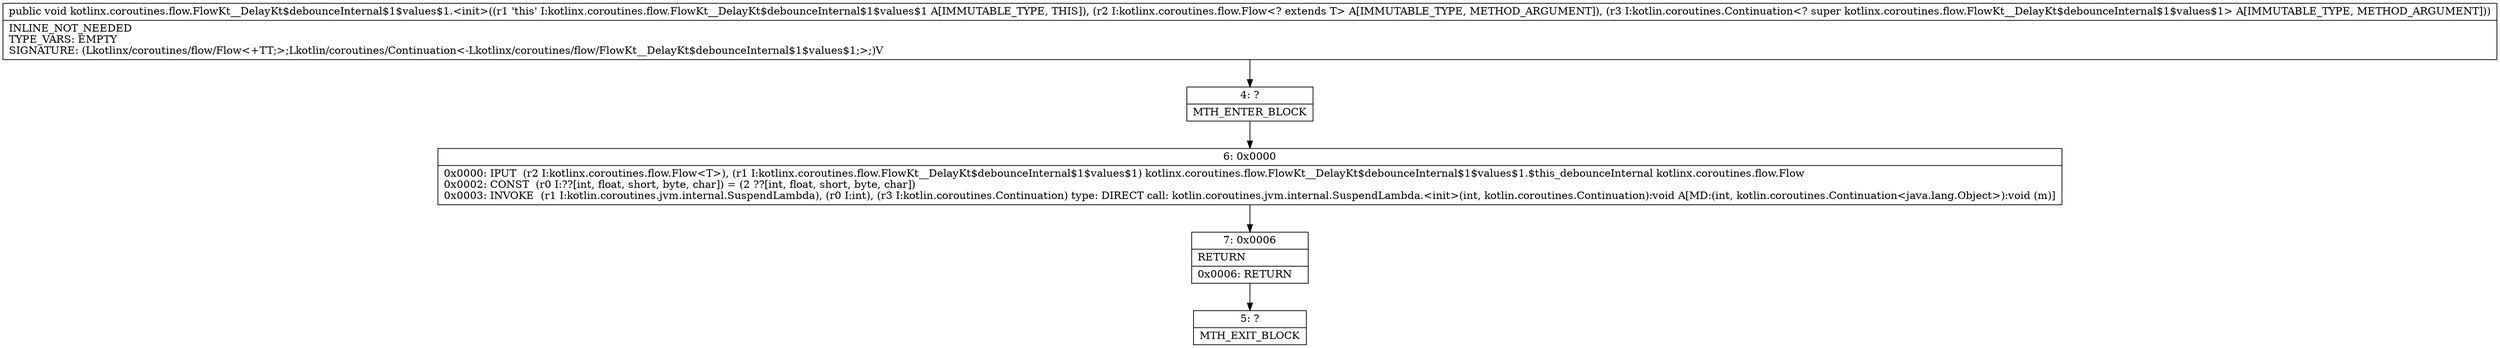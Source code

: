 digraph "CFG forkotlinx.coroutines.flow.FlowKt__DelayKt$debounceInternal$1$values$1.\<init\>(Lkotlinx\/coroutines\/flow\/Flow;Lkotlin\/coroutines\/Continuation;)V" {
Node_4 [shape=record,label="{4\:\ ?|MTH_ENTER_BLOCK\l}"];
Node_6 [shape=record,label="{6\:\ 0x0000|0x0000: IPUT  (r2 I:kotlinx.coroutines.flow.Flow\<T\>), (r1 I:kotlinx.coroutines.flow.FlowKt__DelayKt$debounceInternal$1$values$1) kotlinx.coroutines.flow.FlowKt__DelayKt$debounceInternal$1$values$1.$this_debounceInternal kotlinx.coroutines.flow.Flow \l0x0002: CONST  (r0 I:??[int, float, short, byte, char]) = (2 ??[int, float, short, byte, char]) \l0x0003: INVOKE  (r1 I:kotlin.coroutines.jvm.internal.SuspendLambda), (r0 I:int), (r3 I:kotlin.coroutines.Continuation) type: DIRECT call: kotlin.coroutines.jvm.internal.SuspendLambda.\<init\>(int, kotlin.coroutines.Continuation):void A[MD:(int, kotlin.coroutines.Continuation\<java.lang.Object\>):void (m)]\l}"];
Node_7 [shape=record,label="{7\:\ 0x0006|RETURN\l|0x0006: RETURN   \l}"];
Node_5 [shape=record,label="{5\:\ ?|MTH_EXIT_BLOCK\l}"];
MethodNode[shape=record,label="{public void kotlinx.coroutines.flow.FlowKt__DelayKt$debounceInternal$1$values$1.\<init\>((r1 'this' I:kotlinx.coroutines.flow.FlowKt__DelayKt$debounceInternal$1$values$1 A[IMMUTABLE_TYPE, THIS]), (r2 I:kotlinx.coroutines.flow.Flow\<? extends T\> A[IMMUTABLE_TYPE, METHOD_ARGUMENT]), (r3 I:kotlin.coroutines.Continuation\<? super kotlinx.coroutines.flow.FlowKt__DelayKt$debounceInternal$1$values$1\> A[IMMUTABLE_TYPE, METHOD_ARGUMENT]))  | INLINE_NOT_NEEDED\lTYPE_VARS: EMPTY\lSIGNATURE: (Lkotlinx\/coroutines\/flow\/Flow\<+TT;\>;Lkotlin\/coroutines\/Continuation\<\-Lkotlinx\/coroutines\/flow\/FlowKt__DelayKt$debounceInternal$1$values$1;\>;)V\l}"];
MethodNode -> Node_4;Node_4 -> Node_6;
Node_6 -> Node_7;
Node_7 -> Node_5;
}

